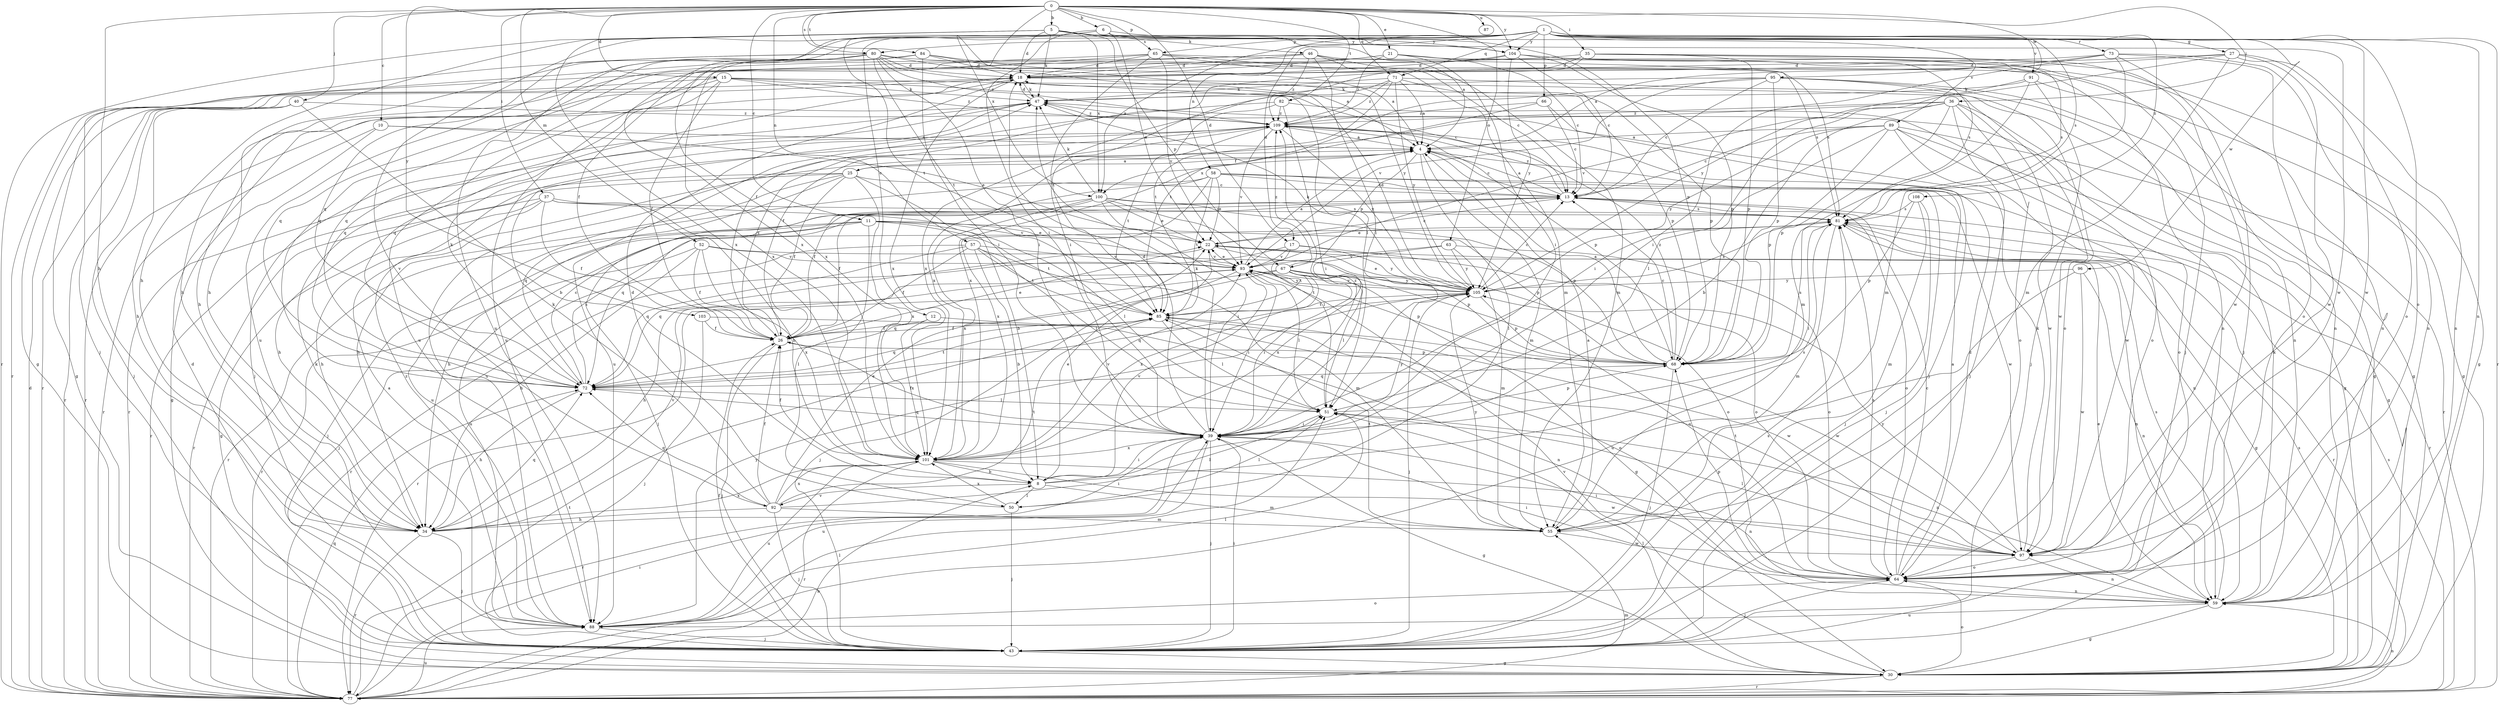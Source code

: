 strict digraph  {
0;
1;
4;
5;
6;
8;
10;
11;
12;
13;
15;
17;
18;
21;
22;
25;
26;
27;
30;
34;
35;
36;
37;
39;
40;
43;
46;
47;
50;
51;
52;
55;
57;
58;
59;
63;
64;
65;
66;
67;
68;
71;
72;
73;
77;
80;
81;
82;
84;
85;
87;
88;
89;
91;
92;
93;
95;
96;
97;
100;
101;
103;
104;
105;
108;
109;
0 -> 5  [label=b];
0 -> 6  [label=b];
0 -> 10  [label=c];
0 -> 11  [label=c];
0 -> 15  [label=d];
0 -> 17  [label=d];
0 -> 21  [label=e];
0 -> 34  [label=h];
0 -> 35  [label=i];
0 -> 36  [label=i];
0 -> 37  [label=i];
0 -> 40  [label=j];
0 -> 52  [label=m];
0 -> 57  [label=n];
0 -> 63  [label=o];
0 -> 65  [label=p];
0 -> 71  [label=q];
0 -> 80  [label=s];
0 -> 82  [label=t];
0 -> 84  [label=t];
0 -> 87  [label=u];
0 -> 95  [label=w];
0 -> 100  [label=x];
0 -> 103  [label=y];
0 -> 104  [label=y];
1 -> 12  [label=c];
1 -> 17  [label=d];
1 -> 27  [label=g];
1 -> 58  [label=n];
1 -> 59  [label=n];
1 -> 64  [label=o];
1 -> 65  [label=p];
1 -> 66  [label=p];
1 -> 71  [label=q];
1 -> 72  [label=q];
1 -> 73  [label=r];
1 -> 77  [label=r];
1 -> 80  [label=s];
1 -> 81  [label=s];
1 -> 88  [label=u];
1 -> 89  [label=v];
1 -> 91  [label=v];
1 -> 96  [label=w];
1 -> 100  [label=x];
1 -> 104  [label=y];
1 -> 108  [label=z];
4 -> 13  [label=c];
4 -> 25  [label=f];
4 -> 50  [label=l];
4 -> 55  [label=m];
4 -> 67  [label=p];
4 -> 100  [label=x];
5 -> 18  [label=d];
5 -> 34  [label=h];
5 -> 46  [label=k];
5 -> 47  [label=k];
5 -> 67  [label=p];
5 -> 77  [label=r];
5 -> 97  [label=w];
5 -> 100  [label=x];
5 -> 101  [label=x];
5 -> 104  [label=y];
6 -> 4  [label=a];
6 -> 22  [label=e];
6 -> 39  [label=i];
6 -> 68  [label=p];
6 -> 85  [label=t];
6 -> 92  [label=v];
6 -> 97  [label=w];
6 -> 101  [label=x];
6 -> 104  [label=y];
8 -> 22  [label=e];
8 -> 39  [label=i];
8 -> 50  [label=l];
8 -> 55  [label=m];
8 -> 81  [label=s];
8 -> 92  [label=v];
8 -> 93  [label=v];
10 -> 4  [label=a];
10 -> 22  [label=e];
10 -> 30  [label=g];
10 -> 77  [label=r];
11 -> 22  [label=e];
11 -> 43  [label=j];
11 -> 50  [label=l];
11 -> 51  [label=l];
11 -> 68  [label=p];
11 -> 77  [label=r];
11 -> 85  [label=t];
11 -> 88  [label=u];
12 -> 26  [label=f];
12 -> 97  [label=w];
12 -> 101  [label=x];
13 -> 4  [label=a];
13 -> 34  [label=h];
13 -> 64  [label=o];
13 -> 72  [label=q];
13 -> 77  [label=r];
13 -> 81  [label=s];
13 -> 109  [label=z];
15 -> 13  [label=c];
15 -> 26  [label=f];
15 -> 30  [label=g];
15 -> 34  [label=h];
15 -> 47  [label=k];
15 -> 68  [label=p];
15 -> 72  [label=q];
15 -> 109  [label=z];
17 -> 64  [label=o];
17 -> 77  [label=r];
17 -> 85  [label=t];
17 -> 93  [label=v];
17 -> 105  [label=y];
18 -> 47  [label=k];
18 -> 72  [label=q];
18 -> 77  [label=r];
18 -> 97  [label=w];
18 -> 101  [label=x];
21 -> 13  [label=c];
21 -> 18  [label=d];
21 -> 39  [label=i];
21 -> 59  [label=n];
21 -> 88  [label=u];
21 -> 109  [label=z];
22 -> 13  [label=c];
22 -> 59  [label=n];
22 -> 68  [label=p];
22 -> 72  [label=q];
22 -> 93  [label=v];
25 -> 4  [label=a];
25 -> 8  [label=b];
25 -> 13  [label=c];
25 -> 26  [label=f];
25 -> 34  [label=h];
25 -> 72  [label=q];
25 -> 77  [label=r];
25 -> 88  [label=u];
25 -> 101  [label=x];
26 -> 22  [label=e];
26 -> 43  [label=j];
26 -> 68  [label=p];
26 -> 109  [label=z];
27 -> 18  [label=d];
27 -> 26  [label=f];
27 -> 55  [label=m];
27 -> 59  [label=n];
27 -> 64  [label=o];
27 -> 97  [label=w];
27 -> 105  [label=y];
30 -> 51  [label=l];
30 -> 64  [label=o];
30 -> 77  [label=r];
30 -> 81  [label=s];
30 -> 93  [label=v];
34 -> 39  [label=i];
34 -> 43  [label=j];
34 -> 72  [label=q];
34 -> 77  [label=r];
34 -> 93  [label=v];
34 -> 101  [label=x];
35 -> 18  [label=d];
35 -> 30  [label=g];
35 -> 68  [label=p];
35 -> 77  [label=r];
35 -> 81  [label=s];
35 -> 85  [label=t];
35 -> 97  [label=w];
36 -> 8  [label=b];
36 -> 26  [label=f];
36 -> 30  [label=g];
36 -> 39  [label=i];
36 -> 43  [label=j];
36 -> 64  [label=o];
36 -> 68  [label=p];
36 -> 97  [label=w];
36 -> 109  [label=z];
37 -> 8  [label=b];
37 -> 26  [label=f];
37 -> 30  [label=g];
37 -> 34  [label=h];
37 -> 77  [label=r];
37 -> 81  [label=s];
37 -> 93  [label=v];
39 -> 18  [label=d];
39 -> 26  [label=f];
39 -> 30  [label=g];
39 -> 43  [label=j];
39 -> 47  [label=k];
39 -> 72  [label=q];
39 -> 77  [label=r];
39 -> 88  [label=u];
39 -> 101  [label=x];
39 -> 105  [label=y];
39 -> 109  [label=z];
40 -> 8  [label=b];
40 -> 34  [label=h];
40 -> 43  [label=j];
40 -> 77  [label=r];
40 -> 109  [label=z];
43 -> 18  [label=d];
43 -> 26  [label=f];
43 -> 30  [label=g];
43 -> 39  [label=i];
43 -> 81  [label=s];
46 -> 13  [label=c];
46 -> 18  [label=d];
46 -> 34  [label=h];
46 -> 51  [label=l];
46 -> 55  [label=m];
46 -> 72  [label=q];
46 -> 81  [label=s];
46 -> 109  [label=z];
47 -> 18  [label=d];
47 -> 43  [label=j];
47 -> 77  [label=r];
47 -> 109  [label=z];
50 -> 18  [label=d];
50 -> 43  [label=j];
50 -> 51  [label=l];
50 -> 101  [label=x];
51 -> 39  [label=i];
51 -> 59  [label=n];
51 -> 68  [label=p];
52 -> 26  [label=f];
52 -> 34  [label=h];
52 -> 64  [label=o];
52 -> 77  [label=r];
52 -> 93  [label=v];
52 -> 101  [label=x];
55 -> 4  [label=a];
55 -> 85  [label=t];
55 -> 97  [label=w];
55 -> 105  [label=y];
57 -> 8  [label=b];
57 -> 26  [label=f];
57 -> 43  [label=j];
57 -> 51  [label=l];
57 -> 55  [label=m];
57 -> 72  [label=q];
57 -> 85  [label=t];
57 -> 93  [label=v];
58 -> 13  [label=c];
58 -> 22  [label=e];
58 -> 26  [label=f];
58 -> 34  [label=h];
58 -> 43  [label=j];
58 -> 59  [label=n];
58 -> 85  [label=t];
58 -> 97  [label=w];
58 -> 101  [label=x];
59 -> 22  [label=e];
59 -> 30  [label=g];
59 -> 47  [label=k];
59 -> 81  [label=s];
59 -> 88  [label=u];
63 -> 55  [label=m];
63 -> 64  [label=o];
63 -> 93  [label=v];
63 -> 101  [label=x];
63 -> 105  [label=y];
64 -> 4  [label=a];
64 -> 13  [label=c];
64 -> 39  [label=i];
64 -> 43  [label=j];
64 -> 59  [label=n];
64 -> 68  [label=p];
64 -> 81  [label=s];
64 -> 109  [label=z];
65 -> 18  [label=d];
65 -> 26  [label=f];
65 -> 39  [label=i];
65 -> 55  [label=m];
65 -> 59  [label=n];
65 -> 72  [label=q];
65 -> 81  [label=s];
65 -> 93  [label=v];
66 -> 13  [label=c];
66 -> 43  [label=j];
66 -> 101  [label=x];
66 -> 109  [label=z];
67 -> 30  [label=g];
67 -> 39  [label=i];
67 -> 51  [label=l];
67 -> 64  [label=o];
67 -> 72  [label=q];
67 -> 77  [label=r];
67 -> 85  [label=t];
67 -> 101  [label=x];
67 -> 105  [label=y];
67 -> 109  [label=z];
68 -> 4  [label=a];
68 -> 13  [label=c];
68 -> 43  [label=j];
68 -> 72  [label=q];
68 -> 81  [label=s];
68 -> 109  [label=z];
71 -> 4  [label=a];
71 -> 30  [label=g];
71 -> 47  [label=k];
71 -> 68  [label=p];
71 -> 85  [label=t];
71 -> 101  [label=x];
71 -> 105  [label=y];
71 -> 109  [label=z];
72 -> 13  [label=c];
72 -> 34  [label=h];
72 -> 47  [label=k];
72 -> 51  [label=l];
72 -> 81  [label=s];
72 -> 85  [label=t];
73 -> 4  [label=a];
73 -> 18  [label=d];
73 -> 39  [label=i];
73 -> 43  [label=j];
73 -> 55  [label=m];
73 -> 59  [label=n];
73 -> 64  [label=o];
77 -> 8  [label=b];
77 -> 18  [label=d];
77 -> 39  [label=i];
77 -> 51  [label=l];
77 -> 55  [label=m];
77 -> 59  [label=n];
77 -> 72  [label=q];
77 -> 81  [label=s];
77 -> 85  [label=t];
77 -> 88  [label=u];
80 -> 4  [label=a];
80 -> 18  [label=d];
80 -> 34  [label=h];
80 -> 39  [label=i];
80 -> 43  [label=j];
80 -> 51  [label=l];
80 -> 59  [label=n];
80 -> 72  [label=q];
80 -> 85  [label=t];
80 -> 88  [label=u];
80 -> 101  [label=x];
80 -> 109  [label=z];
81 -> 22  [label=e];
81 -> 30  [label=g];
81 -> 39  [label=i];
81 -> 55  [label=m];
81 -> 77  [label=r];
82 -> 39  [label=i];
82 -> 64  [label=o];
82 -> 88  [label=u];
82 -> 101  [label=x];
82 -> 109  [label=z];
84 -> 4  [label=a];
84 -> 18  [label=d];
84 -> 30  [label=g];
84 -> 39  [label=i];
84 -> 101  [label=x];
84 -> 105  [label=y];
85 -> 26  [label=f];
85 -> 51  [label=l];
85 -> 64  [label=o];
85 -> 72  [label=q];
85 -> 97  [label=w];
88 -> 4  [label=a];
88 -> 43  [label=j];
88 -> 47  [label=k];
88 -> 51  [label=l];
88 -> 64  [label=o];
88 -> 105  [label=y];
88 -> 109  [label=z];
89 -> 4  [label=a];
89 -> 13  [label=c];
89 -> 30  [label=g];
89 -> 51  [label=l];
89 -> 64  [label=o];
89 -> 68  [label=p];
89 -> 77  [label=r];
89 -> 97  [label=w];
89 -> 105  [label=y];
91 -> 30  [label=g];
91 -> 43  [label=j];
91 -> 47  [label=k];
91 -> 55  [label=m];
91 -> 93  [label=v];
92 -> 22  [label=e];
92 -> 26  [label=f];
92 -> 34  [label=h];
92 -> 43  [label=j];
92 -> 47  [label=k];
92 -> 51  [label=l];
92 -> 55  [label=m];
92 -> 72  [label=q];
92 -> 85  [label=t];
92 -> 101  [label=x];
93 -> 4  [label=a];
93 -> 22  [label=e];
93 -> 34  [label=h];
93 -> 39  [label=i];
93 -> 43  [label=j];
93 -> 51  [label=l];
93 -> 68  [label=p];
93 -> 105  [label=y];
95 -> 13  [label=c];
95 -> 30  [label=g];
95 -> 47  [label=k];
95 -> 59  [label=n];
95 -> 64  [label=o];
95 -> 68  [label=p];
95 -> 85  [label=t];
95 -> 93  [label=v];
96 -> 59  [label=n];
96 -> 88  [label=u];
96 -> 97  [label=w];
96 -> 105  [label=y];
97 -> 39  [label=i];
97 -> 47  [label=k];
97 -> 51  [label=l];
97 -> 59  [label=n];
97 -> 64  [label=o];
97 -> 85  [label=t];
97 -> 105  [label=y];
100 -> 22  [label=e];
100 -> 26  [label=f];
100 -> 39  [label=i];
100 -> 43  [label=j];
100 -> 47  [label=k];
100 -> 51  [label=l];
100 -> 68  [label=p];
100 -> 81  [label=s];
100 -> 101  [label=x];
101 -> 8  [label=b];
101 -> 26  [label=f];
101 -> 59  [label=n];
101 -> 77  [label=r];
101 -> 88  [label=u];
101 -> 93  [label=v];
101 -> 97  [label=w];
103 -> 26  [label=f];
103 -> 43  [label=j];
103 -> 59  [label=n];
104 -> 13  [label=c];
104 -> 18  [label=d];
104 -> 43  [label=j];
104 -> 68  [label=p];
104 -> 81  [label=s];
104 -> 88  [label=u];
104 -> 105  [label=y];
105 -> 13  [label=c];
105 -> 18  [label=d];
105 -> 22  [label=e];
105 -> 43  [label=j];
105 -> 47  [label=k];
105 -> 68  [label=p];
105 -> 72  [label=q];
105 -> 81  [label=s];
105 -> 85  [label=t];
105 -> 93  [label=v];
108 -> 43  [label=j];
108 -> 55  [label=m];
108 -> 68  [label=p];
108 -> 81  [label=s];
109 -> 4  [label=a];
109 -> 68  [label=p];
109 -> 77  [label=r];
109 -> 85  [label=t];
109 -> 88  [label=u];
109 -> 93  [label=v];
109 -> 105  [label=y];
}

